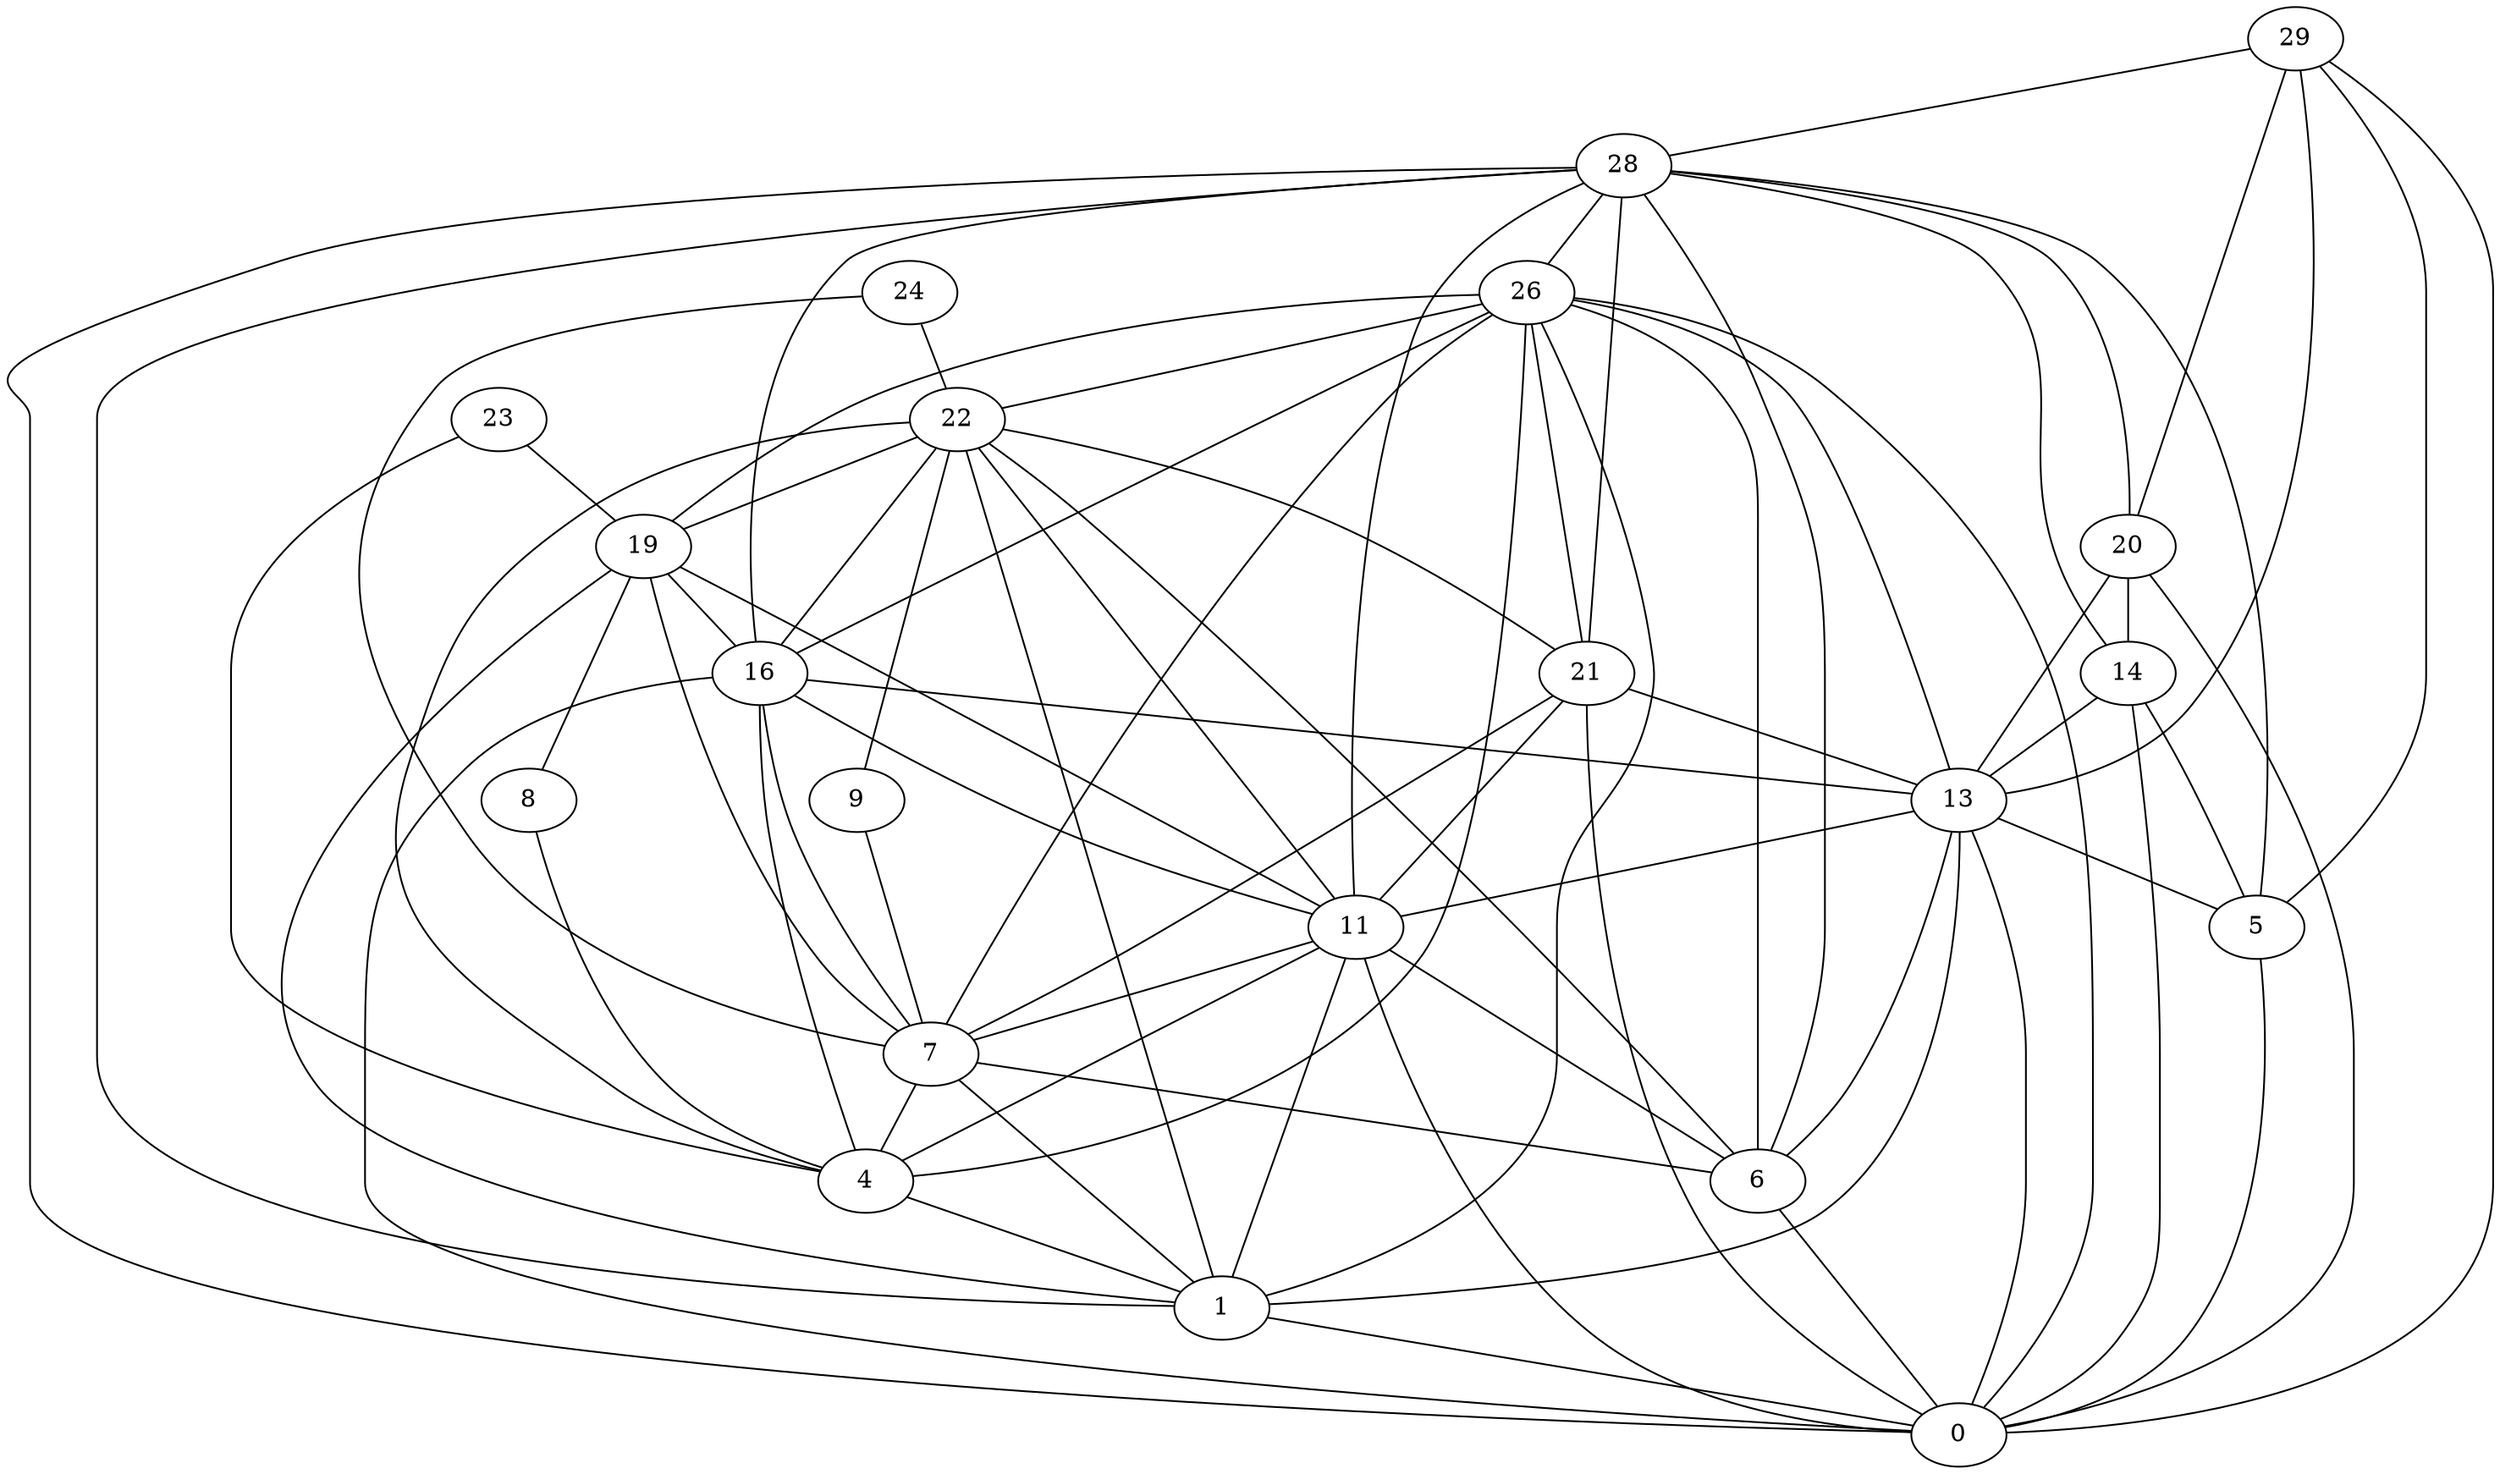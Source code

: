 digraph "sensornet-topology" {
label = "";
rankdir="BT";"0"->"1" [arrowhead = "both"] 
"0"->"5" [arrowhead = "both"] 
"0"->"6" [arrowhead = "both"] 
"0"->"11" [arrowhead = "both"] 
"0"->"13" [arrowhead = "both"] 
"0"->"14" [arrowhead = "both"] 
"0"->"16" [arrowhead = "both"] 
"0"->"20" [arrowhead = "both"] 
"0"->"21" [arrowhead = "both"] 
"0"->"26" [arrowhead = "both"] 
"0"->"28" [arrowhead = "both"] 
"0"->"29" [arrowhead = "both"] 
"1"->"4" [arrowhead = "both"] 
"1"->"7" [arrowhead = "both"] 
"1"->"11" [arrowhead = "both"] 
"1"->"13" [arrowhead = "both"] 
"1"->"19" [arrowhead = "both"] 
"1"->"22" [arrowhead = "both"] 
"1"->"26" [arrowhead = "both"] 
"1"->"28" [arrowhead = "both"] 
"4"->"7" [arrowhead = "both"] 
"4"->"8" [arrowhead = "both"] 
"4"->"11" [arrowhead = "both"] 
"4"->"16" [arrowhead = "both"] 
"4"->"22" [arrowhead = "both"] 
"4"->"23" [arrowhead = "both"] 
"4"->"26" [arrowhead = "both"] 
"5"->"13" [arrowhead = "both"] 
"5"->"14" [arrowhead = "both"] 
"5"->"28" [arrowhead = "both"] 
"5"->"29" [arrowhead = "both"] 
"6"->"7" [arrowhead = "both"] 
"6"->"11" [arrowhead = "both"] 
"6"->"13" [arrowhead = "both"] 
"6"->"22" [arrowhead = "both"] 
"6"->"26" [arrowhead = "both"] 
"6"->"28" [arrowhead = "both"] 
"7"->"9" [arrowhead = "both"] 
"7"->"11" [arrowhead = "both"] 
"7"->"16" [arrowhead = "both"] 
"7"->"19" [arrowhead = "both"] 
"7"->"21" [arrowhead = "both"] 
"7"->"24" [arrowhead = "both"] 
"7"->"26" [arrowhead = "both"] 
"8"->"19" [arrowhead = "both"] 
"9"->"22" [arrowhead = "both"] 
"11"->"13" [arrowhead = "both"] 
"11"->"16" [arrowhead = "both"] 
"11"->"19" [arrowhead = "both"] 
"11"->"21" [arrowhead = "both"] 
"11"->"22" [arrowhead = "both"] 
"11"->"28" [arrowhead = "both"] 
"13"->"14" [arrowhead = "both"] 
"13"->"16" [arrowhead = "both"] 
"13"->"20" [arrowhead = "both"] 
"13"->"21" [arrowhead = "both"] 
"13"->"26" [arrowhead = "both"] 
"13"->"29" [arrowhead = "both"] 
"14"->"20" [arrowhead = "both"] 
"14"->"28" [arrowhead = "both"] 
"16"->"19" [arrowhead = "both"] 
"16"->"22" [arrowhead = "both"] 
"16"->"26" [arrowhead = "both"] 
"16"->"28" [arrowhead = "both"] 
"19"->"22" [arrowhead = "both"] 
"19"->"23" [arrowhead = "both"] 
"19"->"26" [arrowhead = "both"] 
"20"->"28" [arrowhead = "both"] 
"20"->"29" [arrowhead = "both"] 
"21"->"22" [arrowhead = "both"] 
"21"->"26" [arrowhead = "both"] 
"21"->"28" [arrowhead = "both"] 
"22"->"24" [arrowhead = "both"] 
"22"->"26" [arrowhead = "both"] 
"26"->"28" [arrowhead = "both"] 
"28"->"29" [arrowhead = "both"] 
}